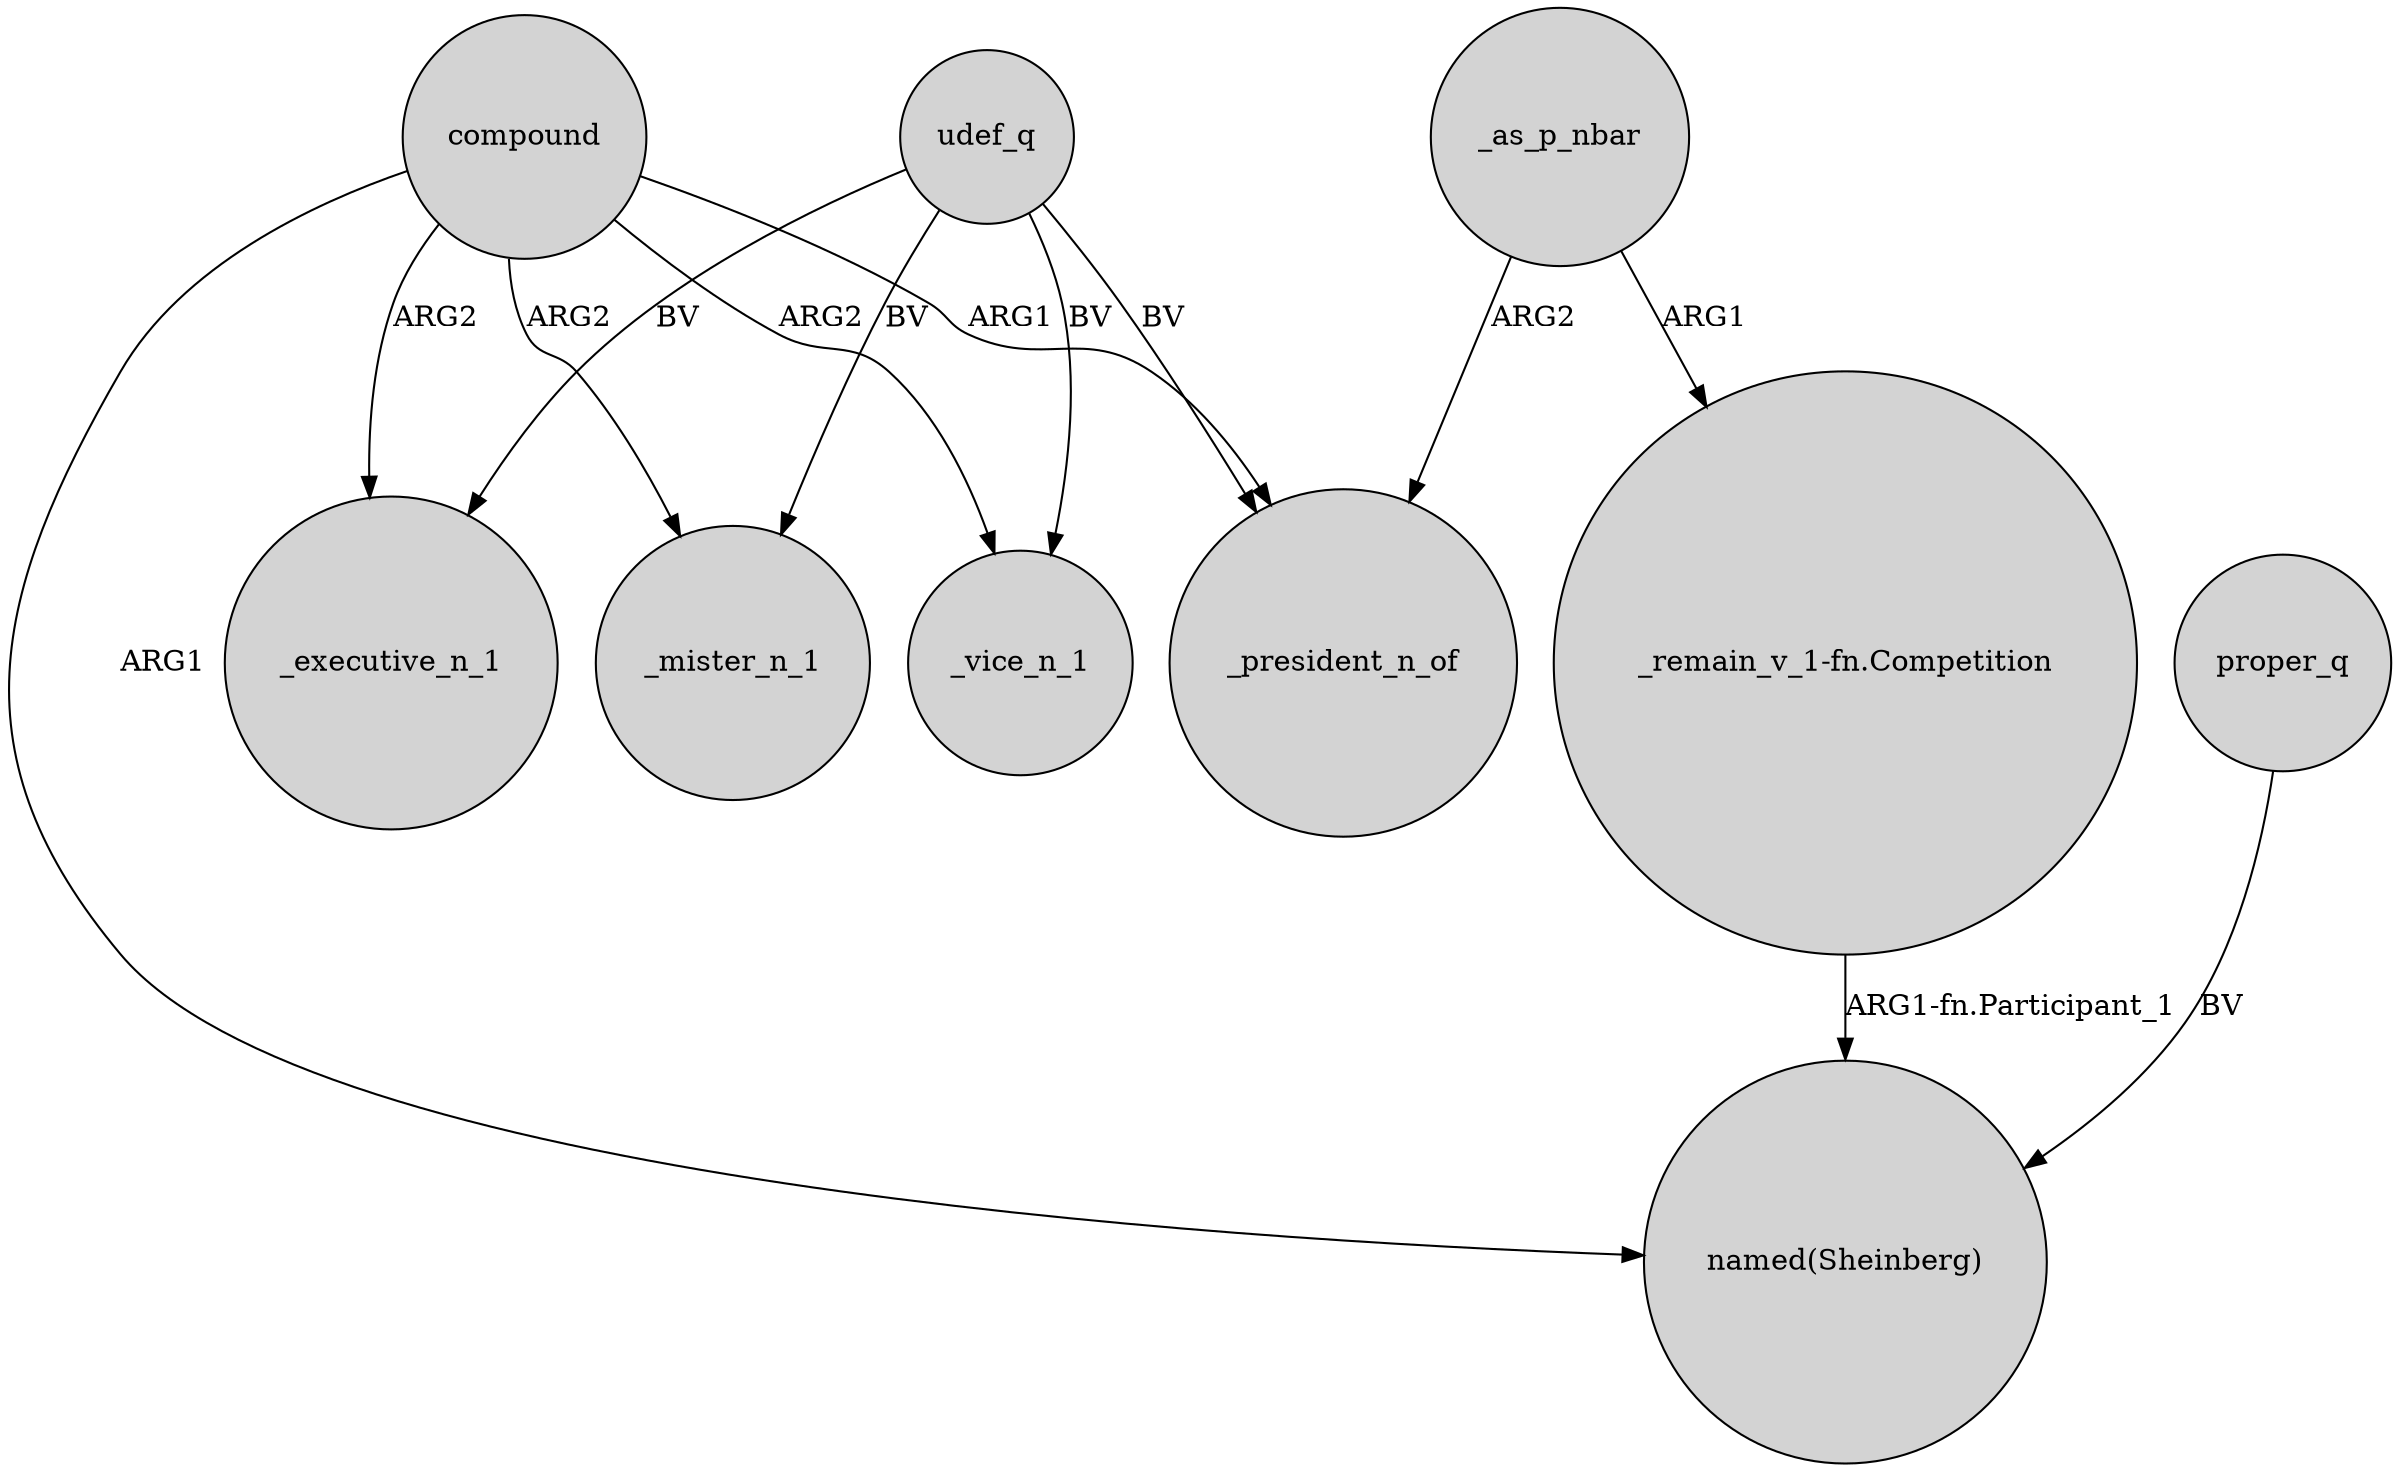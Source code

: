 digraph {
	node [shape=circle style=filled]
	compound -> _president_n_of [label=ARG1]
	compound -> _mister_n_1 [label=ARG2]
	udef_q -> _vice_n_1 [label=BV]
	udef_q -> _mister_n_1 [label=BV]
	compound -> "named(Sheinberg)" [label=ARG1]
	udef_q -> _president_n_of [label=BV]
	_as_p_nbar -> "_remain_v_1-fn.Competition" [label=ARG1]
	"_remain_v_1-fn.Competition" -> "named(Sheinberg)" [label="ARG1-fn.Participant_1"]
	proper_q -> "named(Sheinberg)" [label=BV]
	compound -> _executive_n_1 [label=ARG2]
	_as_p_nbar -> _president_n_of [label=ARG2]
	udef_q -> _executive_n_1 [label=BV]
	compound -> _vice_n_1 [label=ARG2]
}
